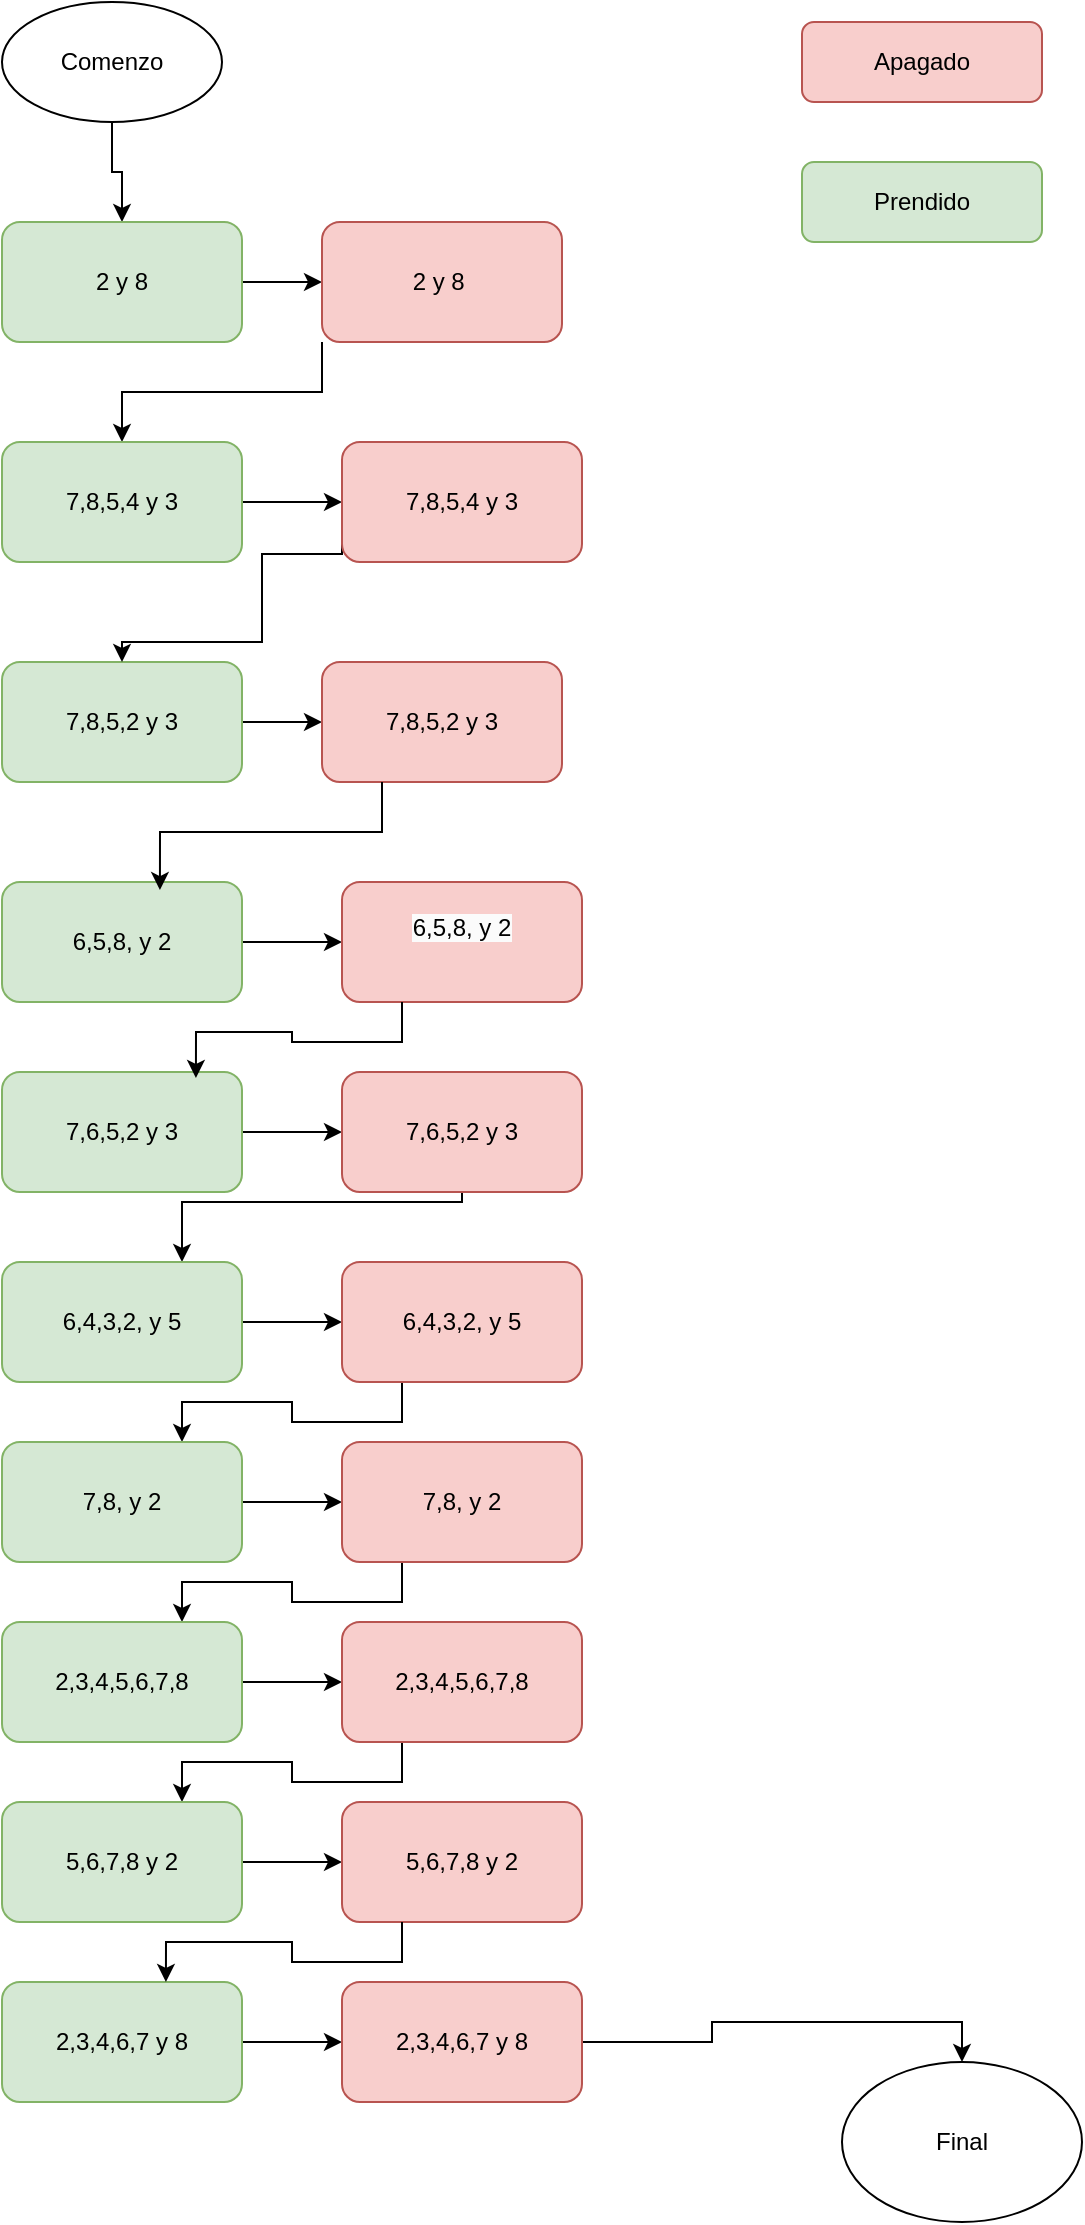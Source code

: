 <mxfile version="24.8.6">
  <diagram name="Página-1" id="GEBvIMfAwYMpBoTknf_l">
    <mxGraphModel dx="1426" dy="817" grid="1" gridSize="10" guides="1" tooltips="1" connect="1" arrows="1" fold="1" page="1" pageScale="1" pageWidth="827" pageHeight="1169" math="0" shadow="0">
      <root>
        <mxCell id="0" />
        <mxCell id="1" parent="0" />
        <mxCell id="pCkRxr9xYV_DmDdtoH0J-1" value="" style="edgeStyle=orthogonalEdgeStyle;rounded=0;orthogonalLoop=1;jettySize=auto;html=1;" edge="1" parent="1" source="-TUOlVaBCOF6hDt7viKi-1" target="-TUOlVaBCOF6hDt7viKi-2">
          <mxGeometry relative="1" as="geometry" />
        </mxCell>
        <mxCell id="-TUOlVaBCOF6hDt7viKi-1" value="Comenzo" style="ellipse;whiteSpace=wrap;" parent="1" vertex="1">
          <mxGeometry x="150" y="50" width="110" height="60" as="geometry" />
        </mxCell>
        <mxCell id="-TUOlVaBCOF6hDt7viKi-12" value="" style="edgeStyle=orthogonalEdgeStyle;rounded=0;orthogonalLoop=1;jettySize=auto;html=1;" parent="1" source="-TUOlVaBCOF6hDt7viKi-2" target="-TUOlVaBCOF6hDt7viKi-3" edge="1">
          <mxGeometry relative="1" as="geometry" />
        </mxCell>
        <mxCell id="-TUOlVaBCOF6hDt7viKi-2" value="2 y 8" style="rounded=1;whiteSpace=wrap;html=1;fillColor=#d5e8d4;strokeColor=#82b366;" parent="1" vertex="1">
          <mxGeometry x="150" y="160" width="120" height="60" as="geometry" />
        </mxCell>
        <mxCell id="-TUOlVaBCOF6hDt7viKi-17" style="edgeStyle=orthogonalEdgeStyle;rounded=0;orthogonalLoop=1;jettySize=auto;html=1;exitX=0;exitY=1;exitDx=0;exitDy=0;entryX=0.5;entryY=0;entryDx=0;entryDy=0;" parent="1" source="-TUOlVaBCOF6hDt7viKi-3" target="-TUOlVaBCOF6hDt7viKi-4" edge="1">
          <mxGeometry relative="1" as="geometry">
            <mxPoint x="300" y="230" as="sourcePoint" />
            <mxPoint x="200" y="310" as="targetPoint" />
          </mxGeometry>
        </mxCell>
        <mxCell id="-TUOlVaBCOF6hDt7viKi-3" value="2 y 8&amp;nbsp;" style="rounded=1;whiteSpace=wrap;html=1;fillColor=#f8cecc;strokeColor=#b85450;" parent="1" vertex="1">
          <mxGeometry x="310" y="160" width="120" height="60" as="geometry" />
        </mxCell>
        <mxCell id="-TUOlVaBCOF6hDt7viKi-13" value="" style="edgeStyle=orthogonalEdgeStyle;rounded=0;orthogonalLoop=1;jettySize=auto;html=1;entryX=0;entryY=0.5;entryDx=0;entryDy=0;" parent="1" source="-TUOlVaBCOF6hDt7viKi-4" target="-TUOlVaBCOF6hDt7viKi-21" edge="1">
          <mxGeometry relative="1" as="geometry">
            <mxPoint x="310" y="300" as="targetPoint" />
          </mxGeometry>
        </mxCell>
        <mxCell id="-TUOlVaBCOF6hDt7viKi-4" value="7,8,5,4 y 3" style="rounded=1;whiteSpace=wrap;html=1;fillColor=#d5e8d4;strokeColor=#82b366;" parent="1" vertex="1">
          <mxGeometry x="150" y="270" width="120" height="60" as="geometry" />
        </mxCell>
        <mxCell id="-TUOlVaBCOF6hDt7viKi-14" value="" style="edgeStyle=orthogonalEdgeStyle;rounded=0;orthogonalLoop=1;jettySize=auto;html=1;" parent="1" source="-TUOlVaBCOF6hDt7viKi-6" target="-TUOlVaBCOF6hDt7viKi-7" edge="1">
          <mxGeometry relative="1" as="geometry" />
        </mxCell>
        <mxCell id="-TUOlVaBCOF6hDt7viKi-6" value="7,8,5,2 y 3" style="rounded=1;whiteSpace=wrap;html=1;fillColor=#d5e8d4;strokeColor=#82b366;" parent="1" vertex="1">
          <mxGeometry x="150" y="380" width="120" height="60" as="geometry" />
        </mxCell>
        <mxCell id="-TUOlVaBCOF6hDt7viKi-7" value="7,8,5,2 y 3" style="rounded=1;whiteSpace=wrap;html=1;fillColor=#f8cecc;strokeColor=#b85450;" parent="1" vertex="1">
          <mxGeometry x="310" y="380" width="120" height="60" as="geometry" />
        </mxCell>
        <mxCell id="-TUOlVaBCOF6hDt7viKi-15" value="" style="edgeStyle=orthogonalEdgeStyle;rounded=0;orthogonalLoop=1;jettySize=auto;html=1;" parent="1" source="-TUOlVaBCOF6hDt7viKi-8" target="-TUOlVaBCOF6hDt7viKi-9" edge="1">
          <mxGeometry relative="1" as="geometry" />
        </mxCell>
        <mxCell id="-TUOlVaBCOF6hDt7viKi-8" value="6,5,8, y 2" style="rounded=1;whiteSpace=wrap;html=1;fillColor=#d5e8d4;strokeColor=#82b366;" parent="1" vertex="1">
          <mxGeometry x="150" y="490" width="120" height="60" as="geometry" />
        </mxCell>
        <mxCell id="-TUOlVaBCOF6hDt7viKi-9" value="&#xa;&lt;span style=&quot;color: rgb(0, 0, 0); font-family: Helvetica; font-size: 12px; font-style: normal; font-variant-ligatures: normal; font-variant-caps: normal; font-weight: 400; letter-spacing: normal; orphans: 2; text-align: center; text-indent: 0px; text-transform: none; widows: 2; word-spacing: 0px; -webkit-text-stroke-width: 0px; white-space: normal; background-color: rgb(251, 251, 251); text-decoration-thickness: initial; text-decoration-style: initial; text-decoration-color: initial; display: inline !important; float: none;&quot;&gt;6,5,8, y 2&lt;/span&gt;&#xa;&#xa;" style="rounded=1;whiteSpace=wrap;html=1;fillColor=#f8cecc;strokeColor=#b85450;" parent="1" vertex="1">
          <mxGeometry x="320" y="490" width="120" height="60" as="geometry" />
        </mxCell>
        <mxCell id="-TUOlVaBCOF6hDt7viKi-16" value="" style="edgeStyle=orthogonalEdgeStyle;rounded=0;orthogonalLoop=1;jettySize=auto;html=1;" parent="1" source="-TUOlVaBCOF6hDt7viKi-10" target="-TUOlVaBCOF6hDt7viKi-11" edge="1">
          <mxGeometry relative="1" as="geometry" />
        </mxCell>
        <mxCell id="-TUOlVaBCOF6hDt7viKi-10" value="7,6,5,2 y 3" style="rounded=1;whiteSpace=wrap;html=1;fillColor=#d5e8d4;strokeColor=#82b366;" parent="1" vertex="1">
          <mxGeometry x="150" y="585" width="120" height="60" as="geometry" />
        </mxCell>
        <mxCell id="pCkRxr9xYV_DmDdtoH0J-13" style="edgeStyle=orthogonalEdgeStyle;rounded=0;orthogonalLoop=1;jettySize=auto;html=1;entryX=0.75;entryY=0;entryDx=0;entryDy=0;" edge="1" parent="1" source="-TUOlVaBCOF6hDt7viKi-11" target="pCkRxr9xYV_DmDdtoH0J-2">
          <mxGeometry relative="1" as="geometry">
            <Array as="points">
              <mxPoint x="380" y="650" />
              <mxPoint x="240" y="650" />
            </Array>
          </mxGeometry>
        </mxCell>
        <mxCell id="-TUOlVaBCOF6hDt7viKi-11" value="7,6,5,2 y 3" style="rounded=1;whiteSpace=wrap;html=1;fillColor=#f8cecc;strokeColor=#b85450;" parent="1" vertex="1">
          <mxGeometry x="320" y="585" width="120" height="60" as="geometry" />
        </mxCell>
        <mxCell id="-TUOlVaBCOF6hDt7viKi-18" style="edgeStyle=orthogonalEdgeStyle;rounded=0;orthogonalLoop=1;jettySize=auto;html=1;exitX=0;exitY=0.833;exitDx=0;exitDy=0;entryX=0.5;entryY=0;entryDx=0;entryDy=0;exitPerimeter=0;" parent="1" source="-TUOlVaBCOF6hDt7viKi-21" target="-TUOlVaBCOF6hDt7viKi-6" edge="1">
          <mxGeometry relative="1" as="geometry">
            <mxPoint x="316.96" y="325.98" as="sourcePoint" />
            <mxPoint x="220" y="390" as="targetPoint" />
            <Array as="points">
              <mxPoint x="320" y="326" />
              <mxPoint x="280" y="326" />
              <mxPoint x="280" y="370" />
              <mxPoint x="210" y="370" />
            </Array>
          </mxGeometry>
        </mxCell>
        <mxCell id="-TUOlVaBCOF6hDt7viKi-19" style="edgeStyle=orthogonalEdgeStyle;rounded=0;orthogonalLoop=1;jettySize=auto;html=1;exitX=0.25;exitY=1;exitDx=0;exitDy=0;entryX=0.658;entryY=0.067;entryDx=0;entryDy=0;entryPerimeter=0;" parent="1" source="-TUOlVaBCOF6hDt7viKi-7" target="-TUOlVaBCOF6hDt7viKi-8" edge="1">
          <mxGeometry relative="1" as="geometry" />
        </mxCell>
        <mxCell id="-TUOlVaBCOF6hDt7viKi-20" style="edgeStyle=orthogonalEdgeStyle;rounded=0;orthogonalLoop=1;jettySize=auto;html=1;exitX=0.25;exitY=1;exitDx=0;exitDy=0;entryX=0.808;entryY=0.05;entryDx=0;entryDy=0;entryPerimeter=0;" parent="1" source="-TUOlVaBCOF6hDt7viKi-9" target="-TUOlVaBCOF6hDt7viKi-10" edge="1">
          <mxGeometry relative="1" as="geometry" />
        </mxCell>
        <mxCell id="-TUOlVaBCOF6hDt7viKi-21" value="7,8,5,4 y 3" style="rounded=1;whiteSpace=wrap;html=1;fillColor=#f8cecc;strokeColor=#b85450;" parent="1" vertex="1">
          <mxGeometry x="320" y="270" width="120" height="60" as="geometry" />
        </mxCell>
        <mxCell id="-TUOlVaBCOF6hDt7viKi-22" value="Apagado" style="rounded=1;whiteSpace=wrap;html=1;fillColor=#f8cecc;strokeColor=#b85450;" parent="1" vertex="1">
          <mxGeometry x="550" y="60" width="120" height="40" as="geometry" />
        </mxCell>
        <mxCell id="pCkRxr9xYV_DmDdtoH0J-19" value="" style="edgeStyle=orthogonalEdgeStyle;rounded=0;orthogonalLoop=1;jettySize=auto;html=1;" edge="1" parent="1" source="pCkRxr9xYV_DmDdtoH0J-2" target="pCkRxr9xYV_DmDdtoH0J-3">
          <mxGeometry relative="1" as="geometry" />
        </mxCell>
        <mxCell id="pCkRxr9xYV_DmDdtoH0J-2" value="6,4,3,2, y 5" style="rounded=1;whiteSpace=wrap;html=1;fillColor=#d5e8d4;strokeColor=#82b366;" vertex="1" parent="1">
          <mxGeometry x="150" y="680" width="120" height="60" as="geometry" />
        </mxCell>
        <mxCell id="pCkRxr9xYV_DmDdtoH0J-15" style="edgeStyle=orthogonalEdgeStyle;rounded=0;orthogonalLoop=1;jettySize=auto;html=1;exitX=0.25;exitY=1;exitDx=0;exitDy=0;entryX=0.75;entryY=0;entryDx=0;entryDy=0;" edge="1" parent="1" source="pCkRxr9xYV_DmDdtoH0J-3" target="pCkRxr9xYV_DmDdtoH0J-4">
          <mxGeometry relative="1" as="geometry" />
        </mxCell>
        <mxCell id="pCkRxr9xYV_DmDdtoH0J-3" value="6,4,3,2, y 5" style="rounded=1;whiteSpace=wrap;html=1;fillColor=#f8cecc;strokeColor=#b85450;" vertex="1" parent="1">
          <mxGeometry x="320" y="680" width="120" height="60" as="geometry" />
        </mxCell>
        <mxCell id="pCkRxr9xYV_DmDdtoH0J-20" value="" style="edgeStyle=orthogonalEdgeStyle;rounded=0;orthogonalLoop=1;jettySize=auto;html=1;" edge="1" parent="1" source="pCkRxr9xYV_DmDdtoH0J-4" target="pCkRxr9xYV_DmDdtoH0J-5">
          <mxGeometry relative="1" as="geometry" />
        </mxCell>
        <mxCell id="pCkRxr9xYV_DmDdtoH0J-4" value="7,8, y 2" style="rounded=1;whiteSpace=wrap;html=1;fillColor=#d5e8d4;strokeColor=#82b366;" vertex="1" parent="1">
          <mxGeometry x="150" y="770" width="120" height="60" as="geometry" />
        </mxCell>
        <mxCell id="pCkRxr9xYV_DmDdtoH0J-16" style="edgeStyle=orthogonalEdgeStyle;rounded=0;orthogonalLoop=1;jettySize=auto;html=1;exitX=0.25;exitY=1;exitDx=0;exitDy=0;entryX=0.75;entryY=0;entryDx=0;entryDy=0;" edge="1" parent="1" source="pCkRxr9xYV_DmDdtoH0J-5" target="pCkRxr9xYV_DmDdtoH0J-6">
          <mxGeometry relative="1" as="geometry" />
        </mxCell>
        <mxCell id="pCkRxr9xYV_DmDdtoH0J-5" value="7,8, y 2" style="rounded=1;whiteSpace=wrap;html=1;fillColor=#f8cecc;strokeColor=#b85450;" vertex="1" parent="1">
          <mxGeometry x="320" y="770" width="120" height="60" as="geometry" />
        </mxCell>
        <mxCell id="pCkRxr9xYV_DmDdtoH0J-21" value="" style="edgeStyle=orthogonalEdgeStyle;rounded=0;orthogonalLoop=1;jettySize=auto;html=1;" edge="1" parent="1" source="pCkRxr9xYV_DmDdtoH0J-6" target="pCkRxr9xYV_DmDdtoH0J-7">
          <mxGeometry relative="1" as="geometry" />
        </mxCell>
        <mxCell id="pCkRxr9xYV_DmDdtoH0J-6" value="2,3,4,5,6,7,8" style="rounded=1;whiteSpace=wrap;html=1;fillColor=#d5e8d4;strokeColor=#82b366;" vertex="1" parent="1">
          <mxGeometry x="150" y="860" width="120" height="60" as="geometry" />
        </mxCell>
        <mxCell id="pCkRxr9xYV_DmDdtoH0J-17" style="edgeStyle=orthogonalEdgeStyle;rounded=0;orthogonalLoop=1;jettySize=auto;html=1;exitX=0.25;exitY=1;exitDx=0;exitDy=0;entryX=0.75;entryY=0;entryDx=0;entryDy=0;" edge="1" parent="1" source="pCkRxr9xYV_DmDdtoH0J-7" target="pCkRxr9xYV_DmDdtoH0J-8">
          <mxGeometry relative="1" as="geometry" />
        </mxCell>
        <mxCell id="pCkRxr9xYV_DmDdtoH0J-7" value="2,3,4,5,6,7,8" style="rounded=1;whiteSpace=wrap;html=1;fillColor=#f8cecc;strokeColor=#b85450;" vertex="1" parent="1">
          <mxGeometry x="320" y="860" width="120" height="60" as="geometry" />
        </mxCell>
        <mxCell id="pCkRxr9xYV_DmDdtoH0J-22" value="" style="edgeStyle=orthogonalEdgeStyle;rounded=0;orthogonalLoop=1;jettySize=auto;html=1;" edge="1" parent="1" source="pCkRxr9xYV_DmDdtoH0J-8" target="pCkRxr9xYV_DmDdtoH0J-9">
          <mxGeometry relative="1" as="geometry" />
        </mxCell>
        <mxCell id="pCkRxr9xYV_DmDdtoH0J-8" value="5,6,7,8 y 2" style="rounded=1;whiteSpace=wrap;html=1;fillColor=#d5e8d4;strokeColor=#82b366;" vertex="1" parent="1">
          <mxGeometry x="150" y="950" width="120" height="60" as="geometry" />
        </mxCell>
        <mxCell id="pCkRxr9xYV_DmDdtoH0J-9" value="5,6,7,8 y 2" style="rounded=1;whiteSpace=wrap;html=1;fillColor=#f8cecc;strokeColor=#b85450;" vertex="1" parent="1">
          <mxGeometry x="320" y="950" width="120" height="60" as="geometry" />
        </mxCell>
        <mxCell id="pCkRxr9xYV_DmDdtoH0J-23" value="" style="edgeStyle=orthogonalEdgeStyle;rounded=0;orthogonalLoop=1;jettySize=auto;html=1;" edge="1" parent="1" source="pCkRxr9xYV_DmDdtoH0J-10" target="pCkRxr9xYV_DmDdtoH0J-11">
          <mxGeometry relative="1" as="geometry" />
        </mxCell>
        <mxCell id="pCkRxr9xYV_DmDdtoH0J-10" value="2,3,4,6,7 y 8" style="rounded=1;whiteSpace=wrap;html=1;fillColor=#d5e8d4;strokeColor=#82b366;" vertex="1" parent="1">
          <mxGeometry x="150" y="1040" width="120" height="60" as="geometry" />
        </mxCell>
        <mxCell id="pCkRxr9xYV_DmDdtoH0J-24" style="edgeStyle=orthogonalEdgeStyle;rounded=0;orthogonalLoop=1;jettySize=auto;html=1;entryX=0.5;entryY=0;entryDx=0;entryDy=0;" edge="1" parent="1" source="pCkRxr9xYV_DmDdtoH0J-11" target="pCkRxr9xYV_DmDdtoH0J-12">
          <mxGeometry relative="1" as="geometry" />
        </mxCell>
        <mxCell id="pCkRxr9xYV_DmDdtoH0J-11" value="2,3,4,6,7 y 8" style="rounded=1;whiteSpace=wrap;html=1;fillColor=#f8cecc;strokeColor=#b85450;" vertex="1" parent="1">
          <mxGeometry x="320" y="1040" width="120" height="60" as="geometry" />
        </mxCell>
        <mxCell id="pCkRxr9xYV_DmDdtoH0J-12" value="Final" style="ellipse;whiteSpace=wrap;html=1;" vertex="1" parent="1">
          <mxGeometry x="570" y="1080" width="120" height="80" as="geometry" />
        </mxCell>
        <mxCell id="pCkRxr9xYV_DmDdtoH0J-18" style="edgeStyle=orthogonalEdgeStyle;rounded=0;orthogonalLoop=1;jettySize=auto;html=1;exitX=0.25;exitY=1;exitDx=0;exitDy=0;entryX=0.683;entryY=0;entryDx=0;entryDy=0;entryPerimeter=0;" edge="1" parent="1" source="pCkRxr9xYV_DmDdtoH0J-9" target="pCkRxr9xYV_DmDdtoH0J-10">
          <mxGeometry relative="1" as="geometry" />
        </mxCell>
        <mxCell id="pCkRxr9xYV_DmDdtoH0J-25" value="Prendido" style="rounded=1;whiteSpace=wrap;html=1;fillColor=#d5e8d4;strokeColor=#82b366;" vertex="1" parent="1">
          <mxGeometry x="550" y="130" width="120" height="40" as="geometry" />
        </mxCell>
      </root>
    </mxGraphModel>
  </diagram>
</mxfile>
